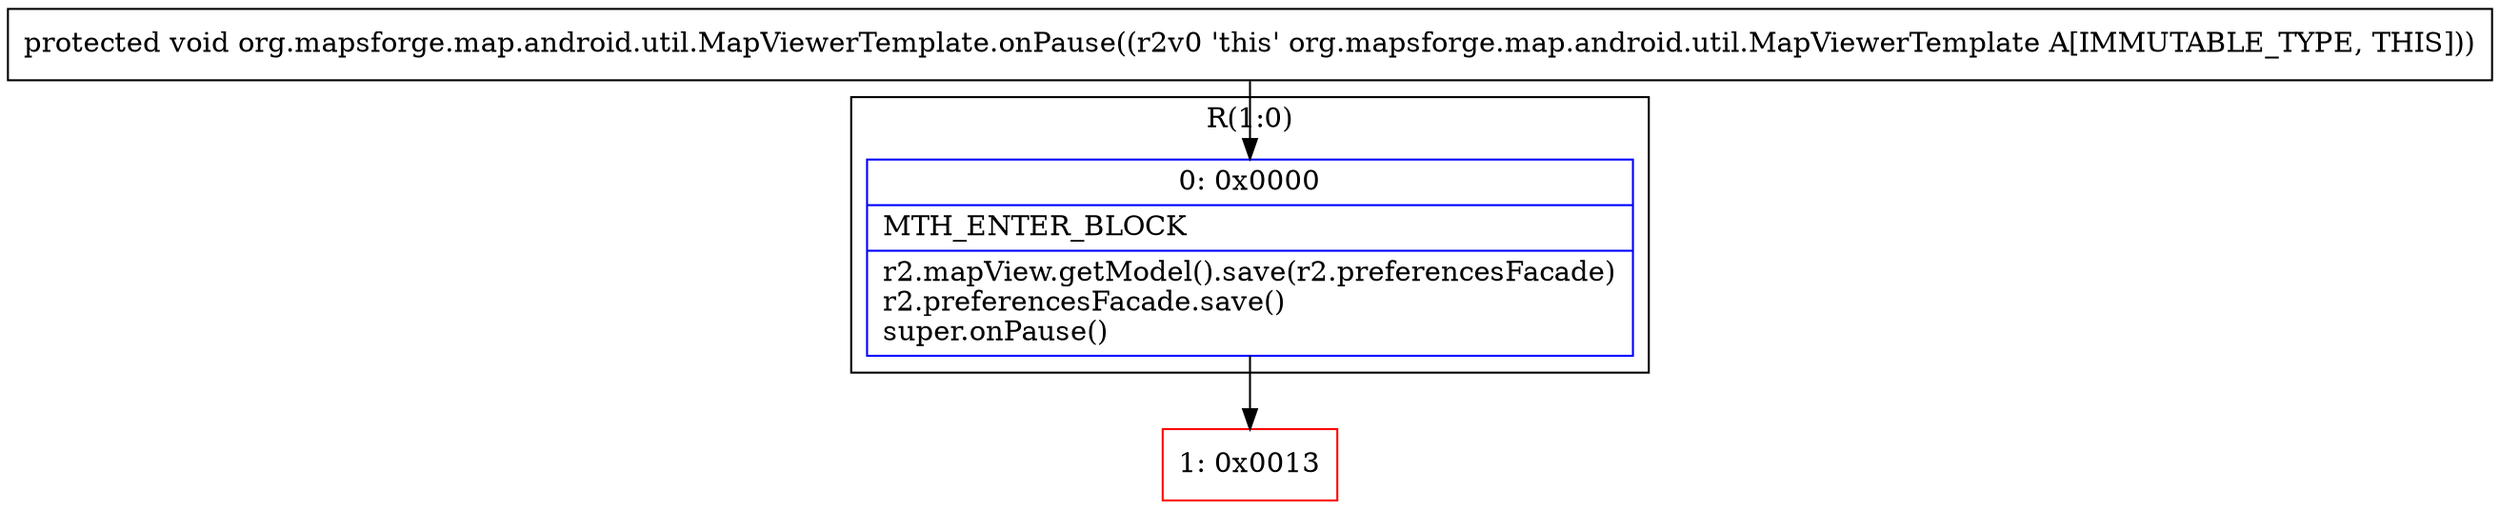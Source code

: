 digraph "CFG fororg.mapsforge.map.android.util.MapViewerTemplate.onPause()V" {
subgraph cluster_Region_754597779 {
label = "R(1:0)";
node [shape=record,color=blue];
Node_0 [shape=record,label="{0\:\ 0x0000|MTH_ENTER_BLOCK\l|r2.mapView.getModel().save(r2.preferencesFacade)\lr2.preferencesFacade.save()\lsuper.onPause()\l}"];
}
Node_1 [shape=record,color=red,label="{1\:\ 0x0013}"];
MethodNode[shape=record,label="{protected void org.mapsforge.map.android.util.MapViewerTemplate.onPause((r2v0 'this' org.mapsforge.map.android.util.MapViewerTemplate A[IMMUTABLE_TYPE, THIS])) }"];
MethodNode -> Node_0;
Node_0 -> Node_1;
}

